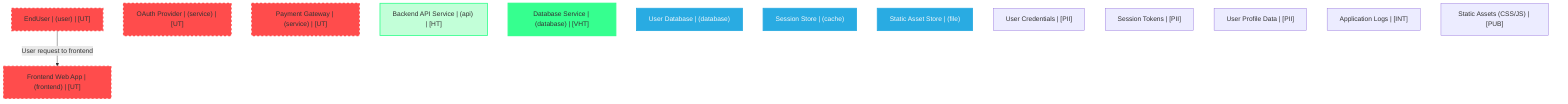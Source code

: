 graph TB
  node_01H5GJ5X5Y6Z7W8X9Y0Z1A2B3O["EndUser | (user) | [UT]"]:::untrusted
  node_01H5GJ5X5Y6Z7W8X9Y0Z1A2B3P["OAuth Provider | (service) | [UT]"]:::untrusted
  node_01H5GJ5X5Y6Z7W8X9Y0Z1A2B3Q["Payment Gateway | (service) | [UT]"]:::untrusted
  node_01H5GJ5X5Y6Z7W8X9Y0Z1A2B3I["Frontend Web App | (frontend) | [UT]"]:::untrusted
  node_01H5GJ5X5Y6Z7W8X9Y0Z1A2B3J["Backend API Service | (api) | [HT]"]:::highTrust
  node_01H5GJ5X5Y6Z7W8X9Y0Z1A2B3K["Database Service | (database) | [VHT]"]:::veryHighTrust
  node_01H5GJ5X5Y6Z7W8X9Y0Z1A2B3L["User Database | (database)"]:::dataStore
  node_01H5GJ5X5Y6Z7W8X9Y0Z1A2B3M["Session Store | (cache)"]:::dataStore
  node_01H5GJ5X5Y6Z7W8X9Y0Z1A2B3N["Static Asset Store | (file)"]:::dataStore
  node_01H5GJ5X5Y6Z7W8X9Y0Z1A2B3D["User Credentials | [PII]"]:::dataAsset,pii
  node_01H5GJ5X5Y6Z7W8X9Y0Z1A2B3E["Session Tokens | [PII]"]:::dataAsset,pii
  node_01H5GJ5X5Y6Z7W8X9Y0Z1A2B3F["User Profile Data | [PII]"]:::dataAsset,pii
  node_01H5GJ5X5Y6Z7W8X9Y0Z1A2B3G["Application Logs | [INT]"]:::dataAsset,internal
  node_01H5GJ5X5Y6Z7W8X9Y0Z1A2B3H["Static Assets (CSS/JS) | [PUB]"]:::dataAsset,public

  node_01H5GJ5X5Y6Z7W8X9Y0Z1A2B3O -->|User request to frontend| node_01H5GJ5X5Y6Z7W8X9Y0Z1A2B3I:::unencryptedFlow

  classDef externalEntity fill:#FF4C4C,stroke:#FF4C4C,stroke-width:2px,color:#F5F7FA
  classDef process fill:#36FF8F,stroke:#36FF8F,stroke-width:2px,color:#0B0D17
  classDef dataStore fill:#29ABE2,stroke:#29ABE2,stroke-width:2px,color:#F5F7FA
  classDef dataAsset fill:#A259FF,stroke:#c3a4ff,stroke-width:2px,color:#F5F7FA
  classDef untrusted fill:#FF4C4C,stroke:#FF4C4C,stroke-width:3px,stroke-dasharray:5 5
  classDef lowTrust fill:#f77c63,stroke:#f77c63,stroke-width:2px,stroke-dasharray:3 3
  classDef mediumTrust fill:#FFD300,stroke:#FFD300,stroke-width:2px
  classDef highTrust fill:#C2FFD8,stroke:#36FF8F,stroke-width:2px
  classDef veryHighTrust fill:#36FF8F,stroke:#36FF8F,stroke-width:3px
  classDef public fill:#C2FFD8,stroke:#36FF8F,stroke-width:1px
  classDef internal fill:#FFF2B3,stroke:#FFD300,stroke-width:1px
  classDef confidential fill:#FFB3B3,stroke:#FF4C4C,stroke-width:2px
  classDef restricted fill:#FF4C4C,stroke:#FF4C4C,stroke-width:3px
  classDef pii fill:#ffa1ad,stroke:#A259FF,stroke-width:2px
  classDef pci fill:#FF4C4C,stroke:#FF4C4C,stroke-width:3px
  classDef phi fill:#ffa1ad,stroke:#A259FF,stroke-width:3px
  classDef encryptedFlow stroke:#36FF8F,stroke-width:2px
  classDef unencryptedFlow stroke:#FF4C4C,stroke-width:2px,stroke-dasharray:5 5
  classDef authenticatedFlow stroke:#29ABE2,stroke-width:2px
  classDef trustBoundary fill:transparent,stroke:#2E3440,stroke-width:3px,stroke-dasharray:10 5
